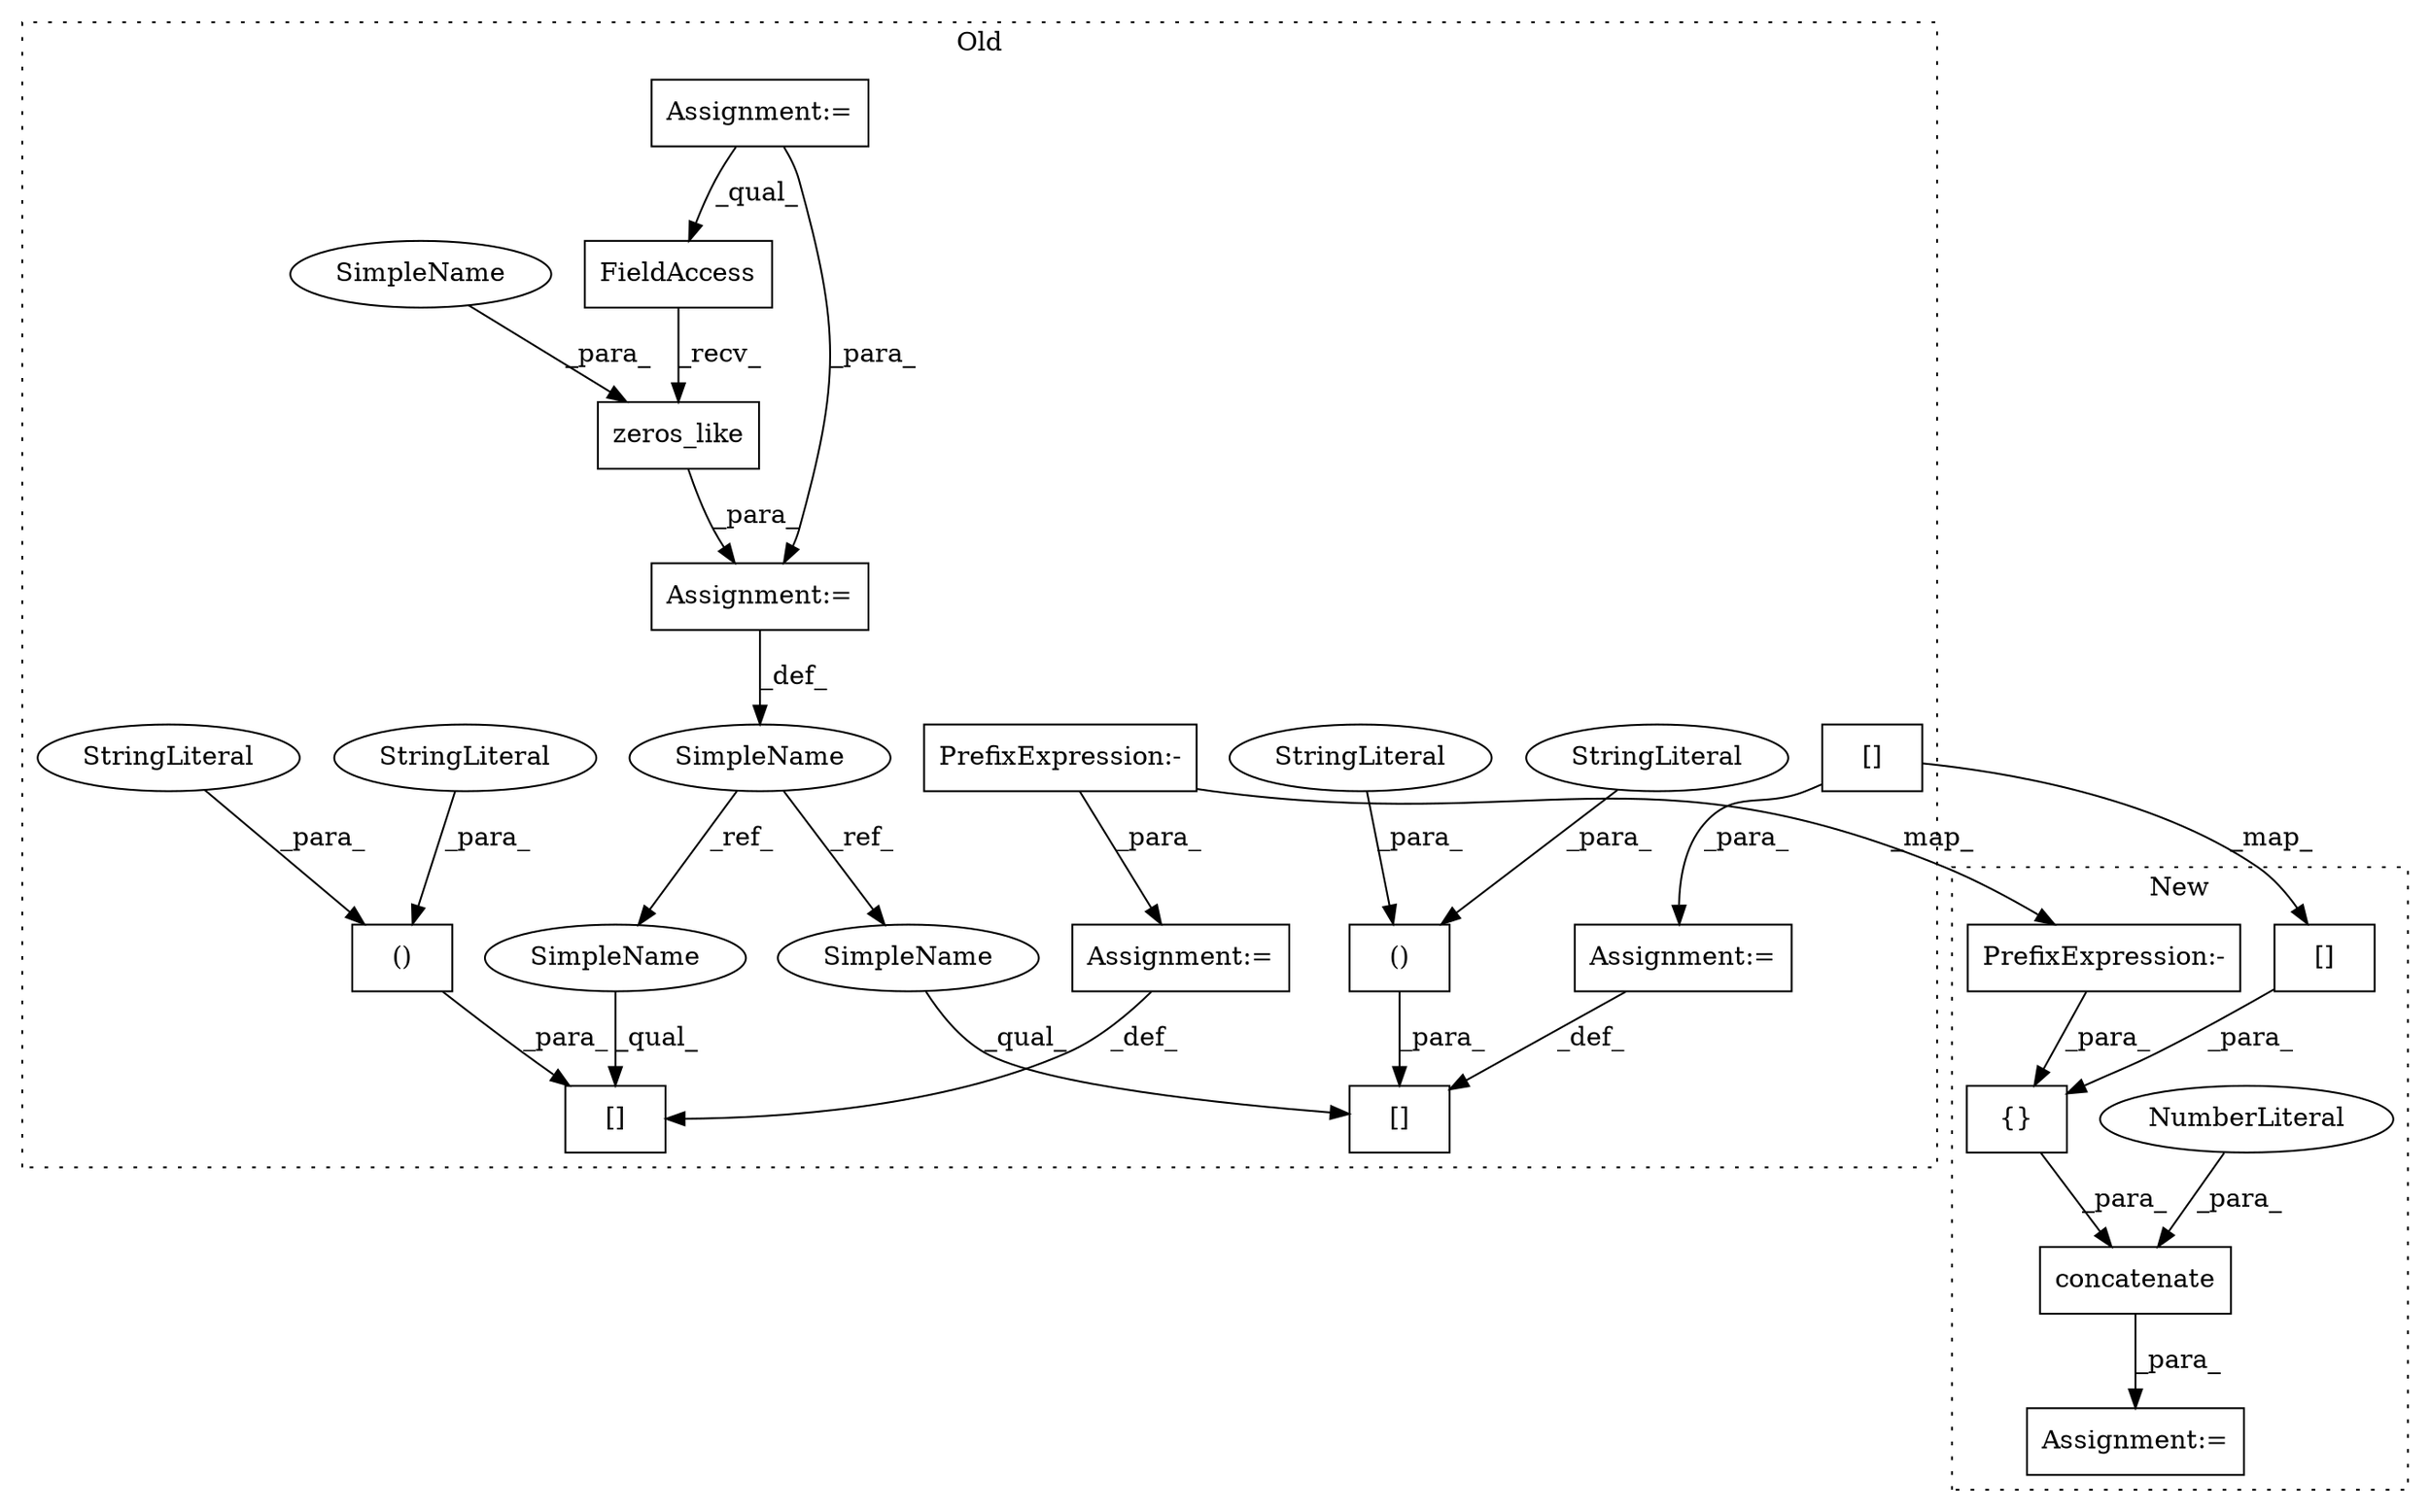 digraph G {
subgraph cluster0 {
1 [label="zeros_like" a="32" s="43027,43046" l="11,1" shape="box"];
4 [label="Assignment:=" a="7" s="43008" l="1" shape="box"];
5 [label="[]" a="2" s="43217,43292" l="28,2" shape="box"];
6 [label="()" a="106" s="43245" l="47" shape="box"];
7 [label="[]" a="2" s="43059,43133" l="28,2" shape="box"];
8 [label="()" a="106" s="43087" l="46" shape="box"];
11 [label="[]" a="2" s="43295,43362" l="20,2" shape="box"];
13 [label="SimpleName" a="42" s="42992" l="16" shape="ellipse"];
14 [label="StringLiteral" a="45" s="43276" l="16" shape="ellipse"];
15 [label="StringLiteral" a="45" s="43087" l="17" shape="ellipse"];
16 [label="Assignment:=" a="7" s="43294" l="1" shape="box"];
17 [label="StringLiteral" a="45" s="43245" l="18" shape="ellipse"];
18 [label="Assignment:=" a="7" s="43135" l="1" shape="box"];
19 [label="StringLiteral" a="45" s="43117" l="16" shape="ellipse"];
21 [label="PrefixExpression:-" a="38" s="43136" l="1" shape="box"];
22 [label="FieldAccess" a="22" s="43009" l="17" shape="box"];
23 [label="Assignment:=" a="7" s="42306" l="9" shape="box"];
24 [label="SimpleName" a="42" s="43059" l="16" shape="ellipse"];
25 [label="SimpleName" a="42" s="43217" l="16" shape="ellipse"];
26 [label="SimpleName" a="42" s="43038" l="8" shape="ellipse"];
label = "Old";
style="dotted";
}
subgraph cluster1 {
2 [label="{}" a="4" s="41574,41714" l="1,1" shape="box"];
3 [label="Assignment:=" a="7" s="41534" l="1" shape="box"];
9 [label="concatenate" a="32" s="41553,41717" l="12,1" shape="box"];
10 [label="NumberLiteral" a="34" s="41716" l="1" shape="ellipse"];
12 [label="[]" a="2" s="41645,41712" l="20,2" shape="box"];
20 [label="PrefixExpression:-" a="38" s="41575" l="1" shape="box"];
label = "New";
style="dotted";
}
1 -> 4 [label="_para_"];
2 -> 9 [label="_para_"];
4 -> 13 [label="_def_"];
6 -> 5 [label="_para_"];
8 -> 7 [label="_para_"];
9 -> 3 [label="_para_"];
10 -> 9 [label="_para_"];
11 -> 12 [label="_map_"];
11 -> 16 [label="_para_"];
12 -> 2 [label="_para_"];
13 -> 24 [label="_ref_"];
13 -> 25 [label="_ref_"];
14 -> 6 [label="_para_"];
15 -> 8 [label="_para_"];
16 -> 5 [label="_def_"];
17 -> 6 [label="_para_"];
18 -> 7 [label="_def_"];
19 -> 8 [label="_para_"];
20 -> 2 [label="_para_"];
21 -> 18 [label="_para_"];
21 -> 20 [label="_map_"];
22 -> 1 [label="_recv_"];
23 -> 4 [label="_para_"];
23 -> 22 [label="_qual_"];
24 -> 7 [label="_qual_"];
25 -> 5 [label="_qual_"];
26 -> 1 [label="_para_"];
}